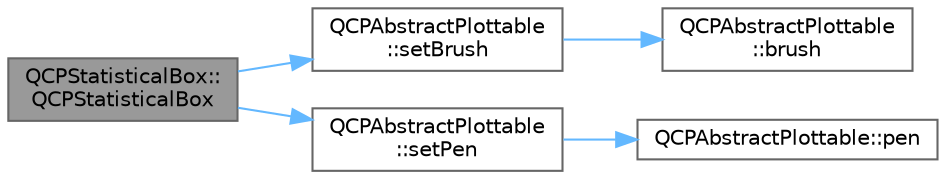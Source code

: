 digraph "QCPStatisticalBox::QCPStatisticalBox"
{
 // LATEX_PDF_SIZE
  bgcolor="transparent";
  edge [fontname=Helvetica,fontsize=10,labelfontname=Helvetica,labelfontsize=10];
  node [fontname=Helvetica,fontsize=10,shape=box,height=0.2,width=0.4];
  rankdir="LR";
  Node1 [label="QCPStatisticalBox::\lQCPStatisticalBox",height=0.2,width=0.4,color="gray40", fillcolor="grey60", style="filled", fontcolor="black",tooltip=" "];
  Node1 -> Node2 [color="steelblue1",style="solid"];
  Node2 [label="QCPAbstractPlottable\l::setBrush",height=0.2,width=0.4,color="grey40", fillcolor="white", style="filled",URL="$class_q_c_p_abstract_plottable.html#a7a4b92144dca6453a1f0f210e27edc74",tooltip=" "];
  Node2 -> Node3 [color="steelblue1",style="solid"];
  Node3 [label="QCPAbstractPlottable\l::brush",height=0.2,width=0.4,color="grey40", fillcolor="white", style="filled",URL="$class_q_c_p_abstract_plottable.html#a893b4896dfd92b68b05b2600b80f5826",tooltip=" "];
  Node1 -> Node4 [color="steelblue1",style="solid"];
  Node4 [label="QCPAbstractPlottable\l::setPen",height=0.2,width=0.4,color="grey40", fillcolor="white", style="filled",URL="$class_q_c_p_abstract_plottable.html#ab74b09ae4c0e7e13142fe4b5bf46cac7",tooltip=" "];
  Node4 -> Node5 [color="steelblue1",style="solid"];
  Node5 [label="QCPAbstractPlottable::pen",height=0.2,width=0.4,color="grey40", fillcolor="white", style="filled",URL="$class_q_c_p_abstract_plottable.html#ad5972efc31344e5a7a78ab4f8864b2d3",tooltip=" "];
}
